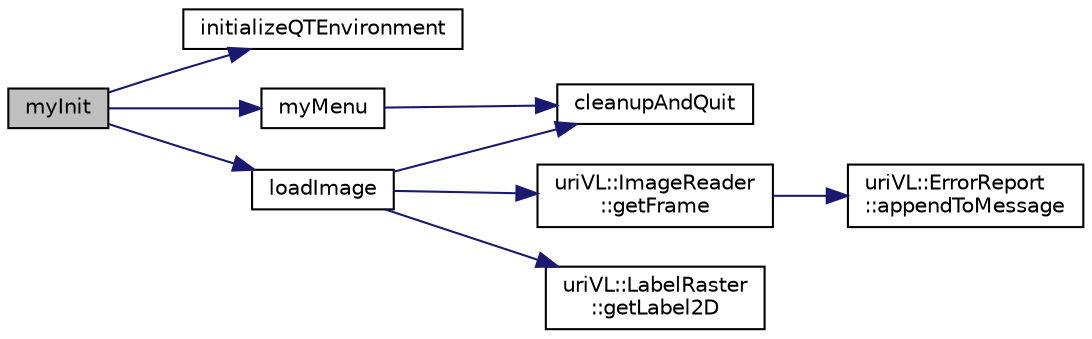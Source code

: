 digraph "myInit"
{
  edge [fontname="Helvetica",fontsize="10",labelfontname="Helvetica",labelfontsize="10"];
  node [fontname="Helvetica",fontsize="10",shape=record];
  rankdir="LR";
  Node1 [label="myInit",height=0.2,width=0.4,color="black", fillcolor="grey75", style="filled", fontcolor="black"];
  Node1 -> Node2 [color="midnightblue",fontsize="10",style="solid",fontname="Helvetica"];
  Node2 [label="initializeQTEnvironment",height=0.2,width=0.4,color="black", fillcolor="white", style="filled",URL="$main__GameOfLife_8cpp.html#a0672b041b5eec1b80073dbb043e6b625"];
  Node1 -> Node3 [color="midnightblue",fontsize="10",style="solid",fontname="Helvetica"];
  Node3 [label="loadImage",height=0.2,width=0.4,color="black", fillcolor="white", style="filled",URL="$main__GameOfLife_8cpp.html#a47ccdad35ebd7a712af8ea20222e7a01"];
  Node3 -> Node4 [color="midnightblue",fontsize="10",style="solid",fontname="Helvetica"];
  Node4 [label="cleanupAndQuit",height=0.2,width=0.4,color="black", fillcolor="white", style="filled",URL="$main__GameOfLife_8cpp.html#ab5774c0c168c63ad4c75e9bf6f09e72b"];
  Node3 -> Node5 [color="midnightblue",fontsize="10",style="solid",fontname="Helvetica"];
  Node5 [label="uriVL::ImageReader\l::getFrame",height=0.2,width=0.4,color="black", fillcolor="white", style="filled",URL="$classuriVL_1_1ImageReader.html#a1b063b6fc4451a0c59547f387085c0e1",tooltip="Get an image frame from the preselected source. "];
  Node5 -> Node6 [color="midnightblue",fontsize="10",style="solid",fontname="Helvetica"];
  Node6 [label="uriVL::ErrorReport\l::appendToMessage",height=0.2,width=0.4,color="black", fillcolor="white", style="filled",URL="$classuriVL_1_1ErrorReport.html#a65100d12091947d1df26c38f48058569",tooltip="Appends a string to the error message. "];
  Node3 -> Node7 [color="midnightblue",fontsize="10",style="solid",fontname="Helvetica"];
  Node7 [label="uriVL::LabelRaster\l::getLabel2D",height=0.2,width=0.4,color="black", fillcolor="white", style="filled",URL="$classuriVL_1_1LabelRaster.html#aba33f6967827e3d8888059d842f17232",tooltip="Returns the 8-bit base label raster as a read-only 2D array. "];
  Node1 -> Node8 [color="midnightblue",fontsize="10",style="solid",fontname="Helvetica"];
  Node8 [label="myMenu",height=0.2,width=0.4,color="black", fillcolor="white", style="filled",URL="$main__GameOfLife_8cpp.html#a262cac07ba13d31b16ed61d7596cd7e2"];
  Node8 -> Node4 [color="midnightblue",fontsize="10",style="solid",fontname="Helvetica"];
}
